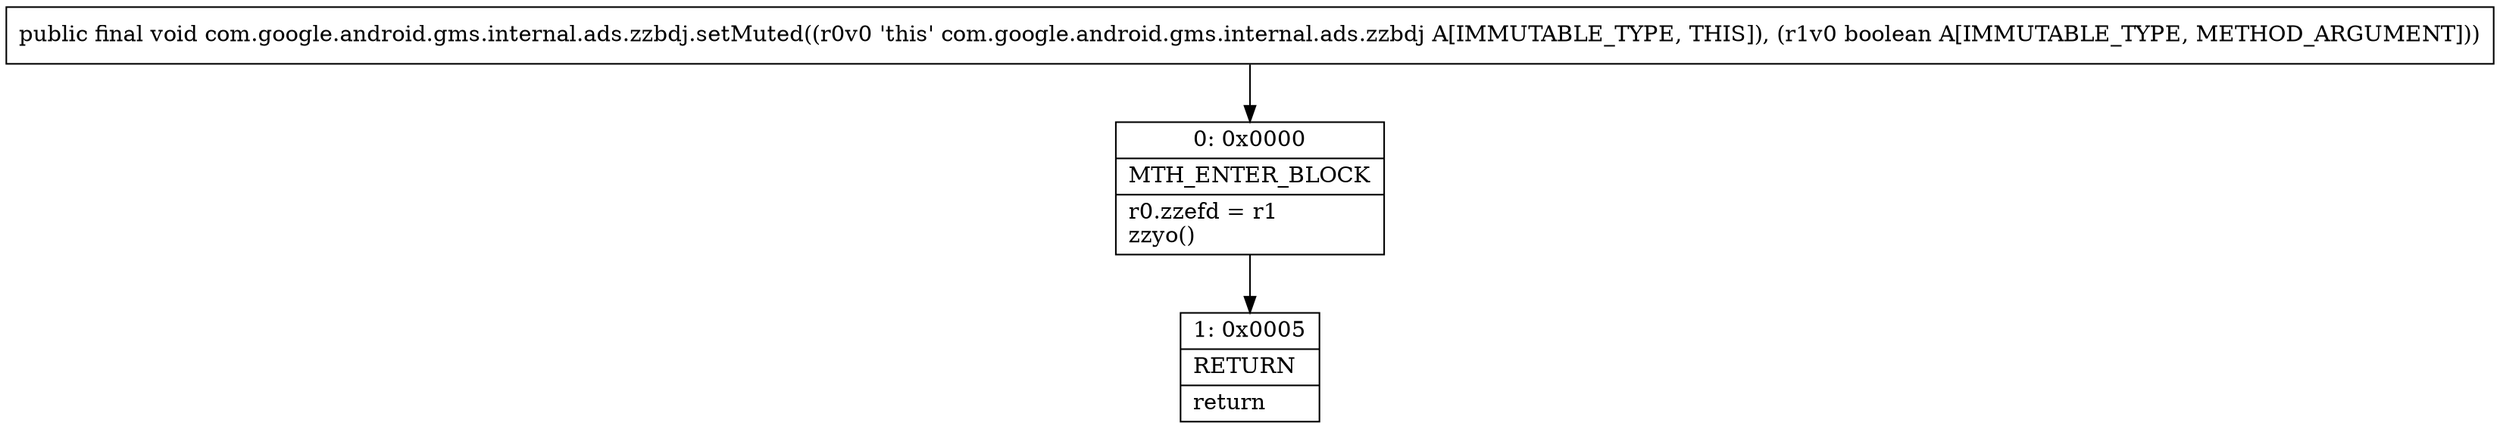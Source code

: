 digraph "CFG forcom.google.android.gms.internal.ads.zzbdj.setMuted(Z)V" {
Node_0 [shape=record,label="{0\:\ 0x0000|MTH_ENTER_BLOCK\l|r0.zzefd = r1\lzzyo()\l}"];
Node_1 [shape=record,label="{1\:\ 0x0005|RETURN\l|return\l}"];
MethodNode[shape=record,label="{public final void com.google.android.gms.internal.ads.zzbdj.setMuted((r0v0 'this' com.google.android.gms.internal.ads.zzbdj A[IMMUTABLE_TYPE, THIS]), (r1v0 boolean A[IMMUTABLE_TYPE, METHOD_ARGUMENT])) }"];
MethodNode -> Node_0;
Node_0 -> Node_1;
}

